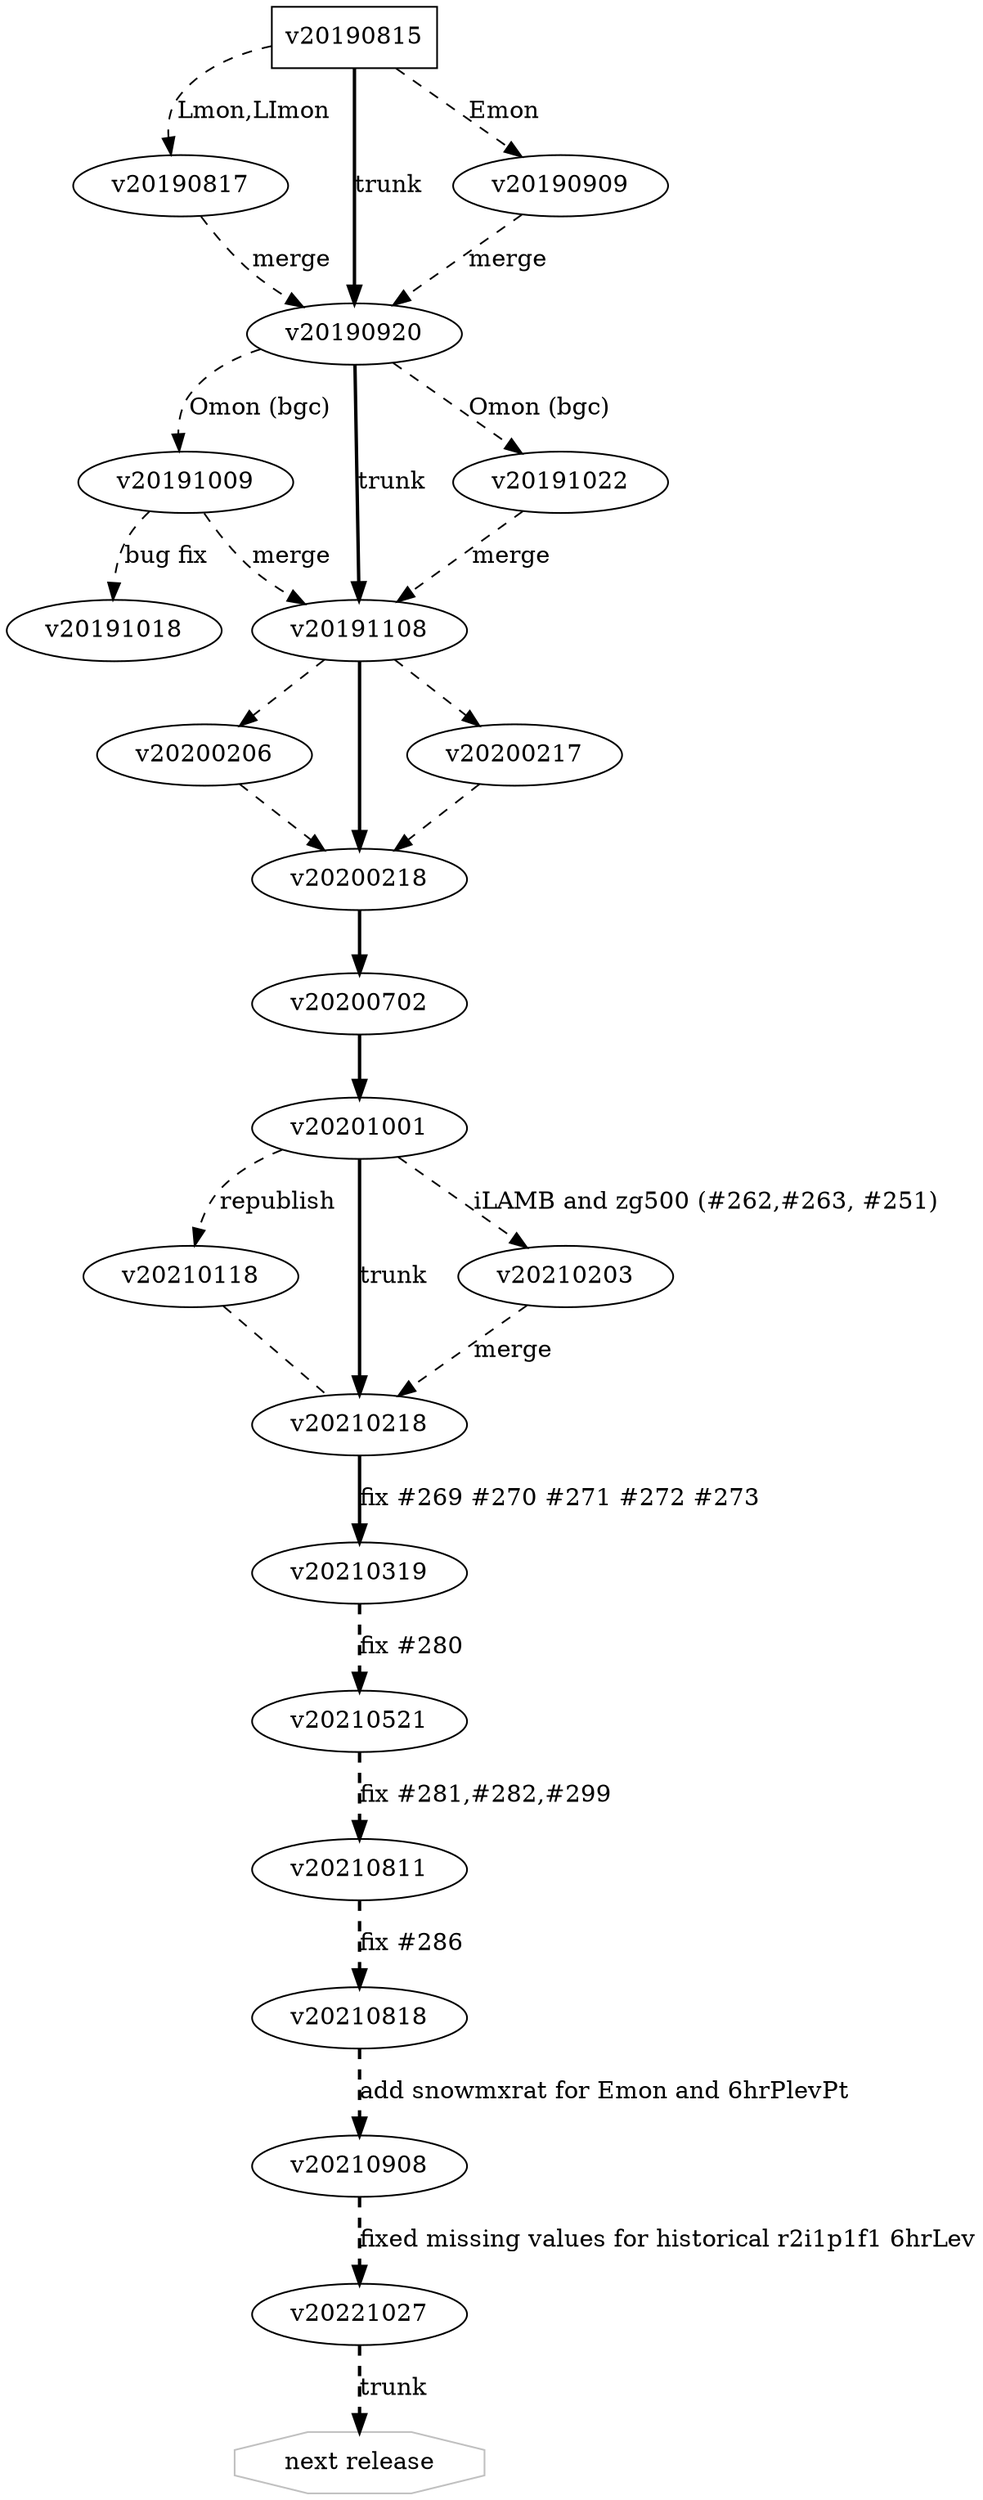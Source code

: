  digraph G {
   v20190815 [shape=box;label="v20190815"];
   "next release" [shape=octagon;color=gray;label="next release"];
   //v20190920 [shape=box];
   //v20191108 [shape=box];
   v20190815 -> v20190817 [style=dashed,label="Lmon,LImon"];
   v20190815 -> v20190920 [penwidth=2.0,weight="2",label="trunk"];
   v20190815 -> v20190909 [style=dashed,label="Emon"];
   v20190817 -> v20190920 [style=dashed,label="merge"];
   v20190909 -> v20190920 [style=dashed,label="merge"];
   v20190920 -> v20191009 [style=dashed,weight="1",label="Omon (bgc)"];
   v20190920 -> v20191108 [penwidth=2.0,wegith="2",label="trunk"];
   v20190920 -> v20191022 [style=dashed,weight="1",label="Omon (bgc)"];
   v20191009 -> v20191018 [style=dashed,wegith="1",label="bug fix"];
   v20191009 -> v20191108 [style=dashed,wegith="1",label="merge"];
   v20191022 -> v20191108 [style=dashed,wegith="1",label="merge"];
   v20191108 -> v20200206 [style=dashed,weigth="1"];
   v20200206 -> v20200218 [style=dashed,weigth="1"];
   v20191108 -> v20200218 [penwidth=2.0,weigth="2"];
   v20191108 -> v20200217 [style=dashed,weigth="1"];
   v20200217 -> v20200218 [style=dashed,weigth="1"];
   v20200218 -> v20200702 [penwidth=2.0,weigth="2"];
   v20200702 -> v20201001 [penwidth=2.0,weigth="2"];
   v20201001 -> v20210118 [penwidth=1.0,style=dashed,weigth="1",label="republish"];
   v20210118 -> v20210218 [penwidth=1.0,arrowhead=none,style=dashed,weigth="1"];
   v20201001 -> v20210218 [style=solid,penwidth=2.0,weigth="2",label="trunk"];
   v20201001 -> v20210203 [penwidth=1.0,style=dashed,weigth="1",label="iLAMB and zg500 (#262,#263, #251)"];
   v20210203 -> v20210218 [style=dashed,penwidth=1.0,weigth="1",label="merge"];
   v20210218 -> v20210319 [style=solid,penwidth=2.0,weigth="1",label="fix #269 #270 #271 #272 #273"];
   v20210319 -> "v20210521" [style=dashed;penwidth=2.0;label="fix #280"];
   v20210521 -> "v20210811" [style=dashed;penwidth=2.0;label="fix #281,#282,#299"];
   v20210811 -> "v20210818" [style=dashed;penwidth=2.0;label="fix #286"];
   v20210818 -> "v20210908" [style=dashed;penwidth=2.0;label="add snowmxrat for Emon and 6hrPlevPt"];
   v20210908 -> "v20221027" [style=dashed;penwidth=2.0;label="fixed missing values for historical r2i1p1f1 6hrLev"];
   v20221027 -> "next release" [style=dashed;penwidth=2.0;label="trunk"];
 }
